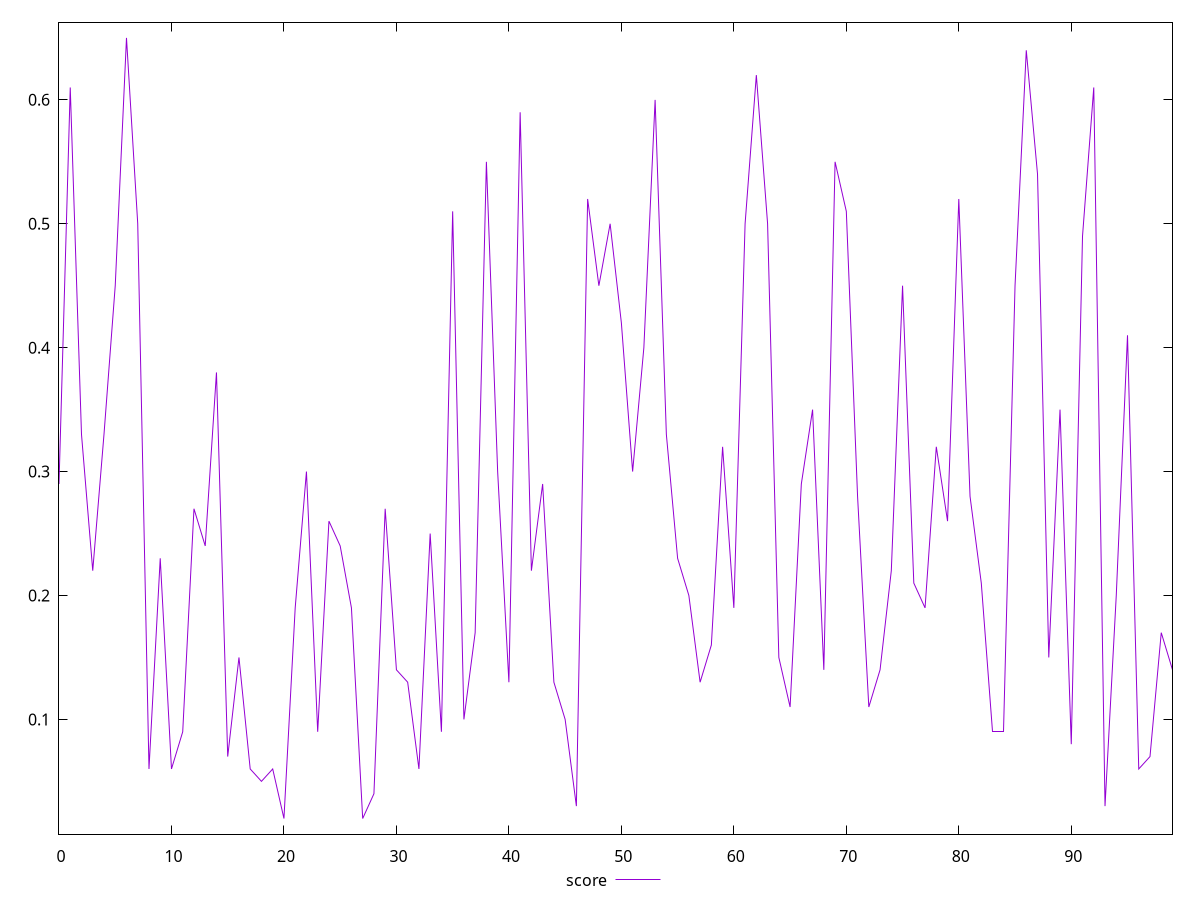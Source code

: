 reset

$score <<EOF
0 0.29
1 0.61
2 0.33
3 0.22
4 0.33
5 0.45
6 0.65
7 0.5
8 0.06
9 0.23
10 0.06
11 0.09
12 0.27
13 0.24
14 0.38
15 0.07
16 0.15
17 0.06
18 0.05
19 0.06
20 0.02
21 0.19
22 0.3
23 0.09
24 0.26
25 0.24
26 0.19
27 0.02
28 0.04
29 0.27
30 0.14
31 0.13
32 0.06
33 0.25
34 0.09
35 0.51
36 0.1
37 0.17
38 0.55
39 0.3
40 0.13
41 0.59
42 0.22
43 0.29
44 0.13
45 0.1
46 0.03
47 0.52
48 0.45
49 0.5
50 0.42
51 0.3
52 0.4
53 0.6
54 0.33
55 0.23
56 0.2
57 0.13
58 0.16
59 0.32
60 0.19
61 0.5
62 0.62
63 0.5
64 0.15
65 0.11
66 0.29
67 0.35
68 0.14
69 0.55
70 0.51
71 0.28
72 0.11
73 0.14
74 0.22
75 0.45
76 0.21
77 0.19
78 0.32
79 0.26
80 0.52
81 0.28
82 0.21
83 0.09
84 0.09
85 0.45
86 0.64
87 0.54
88 0.15
89 0.35
90 0.08
91 0.49
92 0.61
93 0.03
94 0.2
95 0.41
96 0.06
97 0.07
98 0.17
99 0.14
EOF

set key outside below
set xrange [0:99]
set yrange [0.0074:0.6626000000000001]
set trange [0.0074:0.6626000000000001]
set terminal svg size 640, 500 enhanced background rgb 'white'
set output "report_00015_2021-02-09T16-11-33.973Z/mainthread-work-breakdown/samples/pages+cached/score/values.svg"

plot $score title "score" with line

reset
